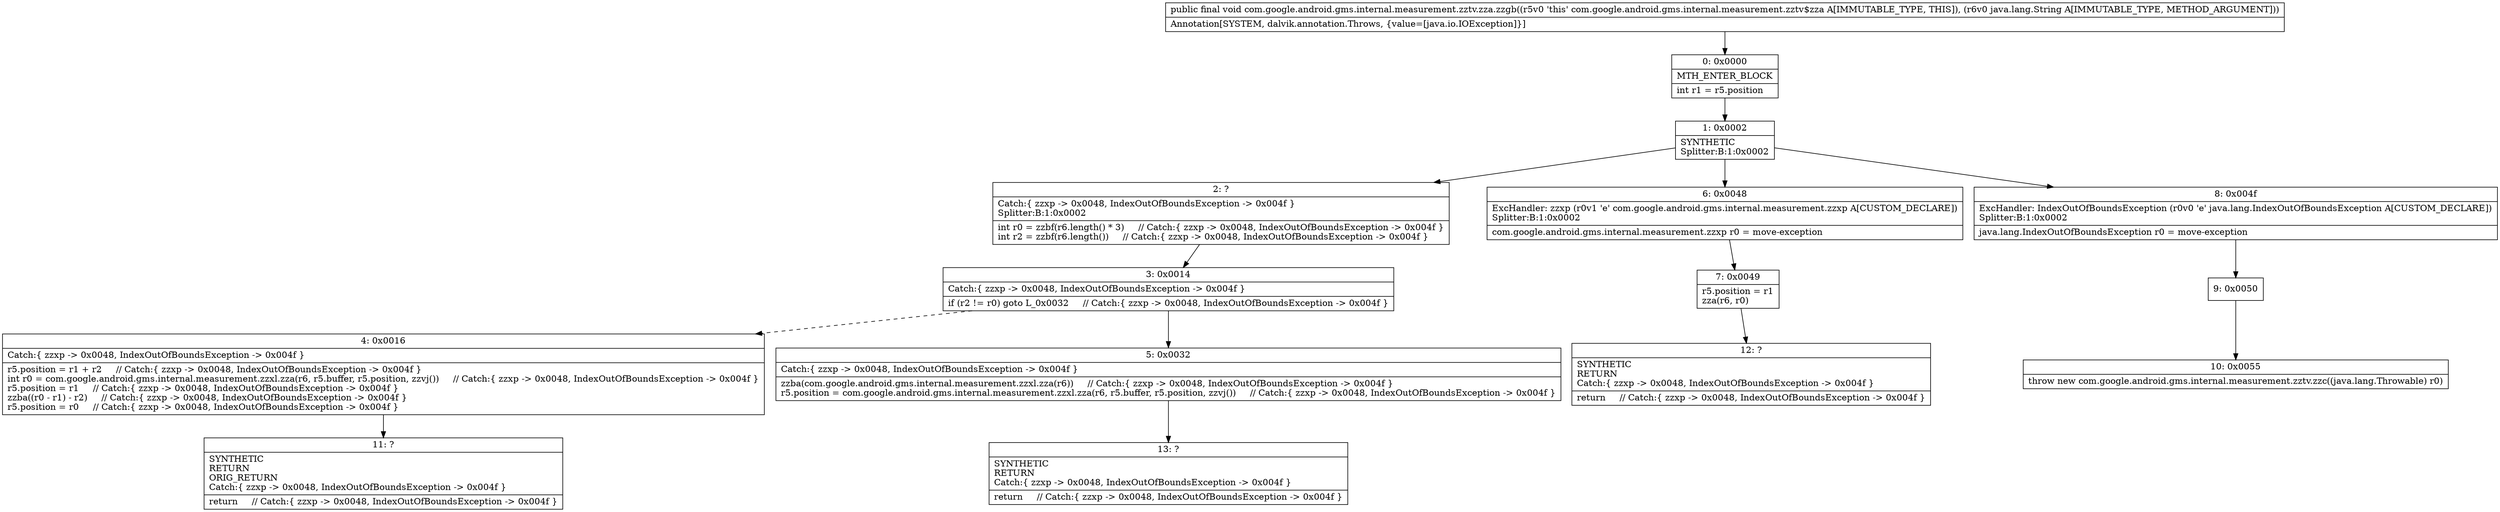 digraph "CFG forcom.google.android.gms.internal.measurement.zztv.zza.zzgb(Ljava\/lang\/String;)V" {
Node_0 [shape=record,label="{0\:\ 0x0000|MTH_ENTER_BLOCK\l|int r1 = r5.position\l}"];
Node_1 [shape=record,label="{1\:\ 0x0002|SYNTHETIC\lSplitter:B:1:0x0002\l}"];
Node_2 [shape=record,label="{2\:\ ?|Catch:\{ zzxp \-\> 0x0048, IndexOutOfBoundsException \-\> 0x004f \}\lSplitter:B:1:0x0002\l|int r0 = zzbf(r6.length() * 3)     \/\/ Catch:\{ zzxp \-\> 0x0048, IndexOutOfBoundsException \-\> 0x004f \}\lint r2 = zzbf(r6.length())     \/\/ Catch:\{ zzxp \-\> 0x0048, IndexOutOfBoundsException \-\> 0x004f \}\l}"];
Node_3 [shape=record,label="{3\:\ 0x0014|Catch:\{ zzxp \-\> 0x0048, IndexOutOfBoundsException \-\> 0x004f \}\l|if (r2 != r0) goto L_0x0032     \/\/ Catch:\{ zzxp \-\> 0x0048, IndexOutOfBoundsException \-\> 0x004f \}\l}"];
Node_4 [shape=record,label="{4\:\ 0x0016|Catch:\{ zzxp \-\> 0x0048, IndexOutOfBoundsException \-\> 0x004f \}\l|r5.position = r1 + r2     \/\/ Catch:\{ zzxp \-\> 0x0048, IndexOutOfBoundsException \-\> 0x004f \}\lint r0 = com.google.android.gms.internal.measurement.zzxl.zza(r6, r5.buffer, r5.position, zzvj())     \/\/ Catch:\{ zzxp \-\> 0x0048, IndexOutOfBoundsException \-\> 0x004f \}\lr5.position = r1     \/\/ Catch:\{ zzxp \-\> 0x0048, IndexOutOfBoundsException \-\> 0x004f \}\lzzba((r0 \- r1) \- r2)     \/\/ Catch:\{ zzxp \-\> 0x0048, IndexOutOfBoundsException \-\> 0x004f \}\lr5.position = r0     \/\/ Catch:\{ zzxp \-\> 0x0048, IndexOutOfBoundsException \-\> 0x004f \}\l}"];
Node_5 [shape=record,label="{5\:\ 0x0032|Catch:\{ zzxp \-\> 0x0048, IndexOutOfBoundsException \-\> 0x004f \}\l|zzba(com.google.android.gms.internal.measurement.zzxl.zza(r6))     \/\/ Catch:\{ zzxp \-\> 0x0048, IndexOutOfBoundsException \-\> 0x004f \}\lr5.position = com.google.android.gms.internal.measurement.zzxl.zza(r6, r5.buffer, r5.position, zzvj())     \/\/ Catch:\{ zzxp \-\> 0x0048, IndexOutOfBoundsException \-\> 0x004f \}\l}"];
Node_6 [shape=record,label="{6\:\ 0x0048|ExcHandler: zzxp (r0v1 'e' com.google.android.gms.internal.measurement.zzxp A[CUSTOM_DECLARE])\lSplitter:B:1:0x0002\l|com.google.android.gms.internal.measurement.zzxp r0 = move\-exception\l}"];
Node_7 [shape=record,label="{7\:\ 0x0049|r5.position = r1\lzza(r6, r0)\l}"];
Node_8 [shape=record,label="{8\:\ 0x004f|ExcHandler: IndexOutOfBoundsException (r0v0 'e' java.lang.IndexOutOfBoundsException A[CUSTOM_DECLARE])\lSplitter:B:1:0x0002\l|java.lang.IndexOutOfBoundsException r0 = move\-exception\l}"];
Node_9 [shape=record,label="{9\:\ 0x0050}"];
Node_10 [shape=record,label="{10\:\ 0x0055|throw new com.google.android.gms.internal.measurement.zztv.zzc((java.lang.Throwable) r0)\l}"];
Node_11 [shape=record,label="{11\:\ ?|SYNTHETIC\lRETURN\lORIG_RETURN\lCatch:\{ zzxp \-\> 0x0048, IndexOutOfBoundsException \-\> 0x004f \}\l|return     \/\/ Catch:\{ zzxp \-\> 0x0048, IndexOutOfBoundsException \-\> 0x004f \}\l}"];
Node_12 [shape=record,label="{12\:\ ?|SYNTHETIC\lRETURN\lCatch:\{ zzxp \-\> 0x0048, IndexOutOfBoundsException \-\> 0x004f \}\l|return     \/\/ Catch:\{ zzxp \-\> 0x0048, IndexOutOfBoundsException \-\> 0x004f \}\l}"];
Node_13 [shape=record,label="{13\:\ ?|SYNTHETIC\lRETURN\lCatch:\{ zzxp \-\> 0x0048, IndexOutOfBoundsException \-\> 0x004f \}\l|return     \/\/ Catch:\{ zzxp \-\> 0x0048, IndexOutOfBoundsException \-\> 0x004f \}\l}"];
MethodNode[shape=record,label="{public final void com.google.android.gms.internal.measurement.zztv.zza.zzgb((r5v0 'this' com.google.android.gms.internal.measurement.zztv$zza A[IMMUTABLE_TYPE, THIS]), (r6v0 java.lang.String A[IMMUTABLE_TYPE, METHOD_ARGUMENT]))  | Annotation[SYSTEM, dalvik.annotation.Throws, \{value=[java.io.IOException]\}]\l}"];
MethodNode -> Node_0;
Node_0 -> Node_1;
Node_1 -> Node_2;
Node_1 -> Node_6;
Node_1 -> Node_8;
Node_2 -> Node_3;
Node_3 -> Node_4[style=dashed];
Node_3 -> Node_5;
Node_4 -> Node_11;
Node_5 -> Node_13;
Node_6 -> Node_7;
Node_7 -> Node_12;
Node_8 -> Node_9;
Node_9 -> Node_10;
}

